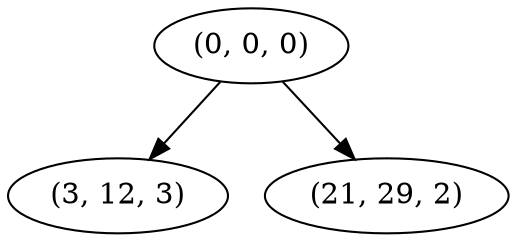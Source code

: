 digraph tree {
    "(0, 0, 0)";
    "(3, 12, 3)";
    "(21, 29, 2)";
    "(0, 0, 0)" -> "(3, 12, 3)";
    "(0, 0, 0)" -> "(21, 29, 2)";
}
